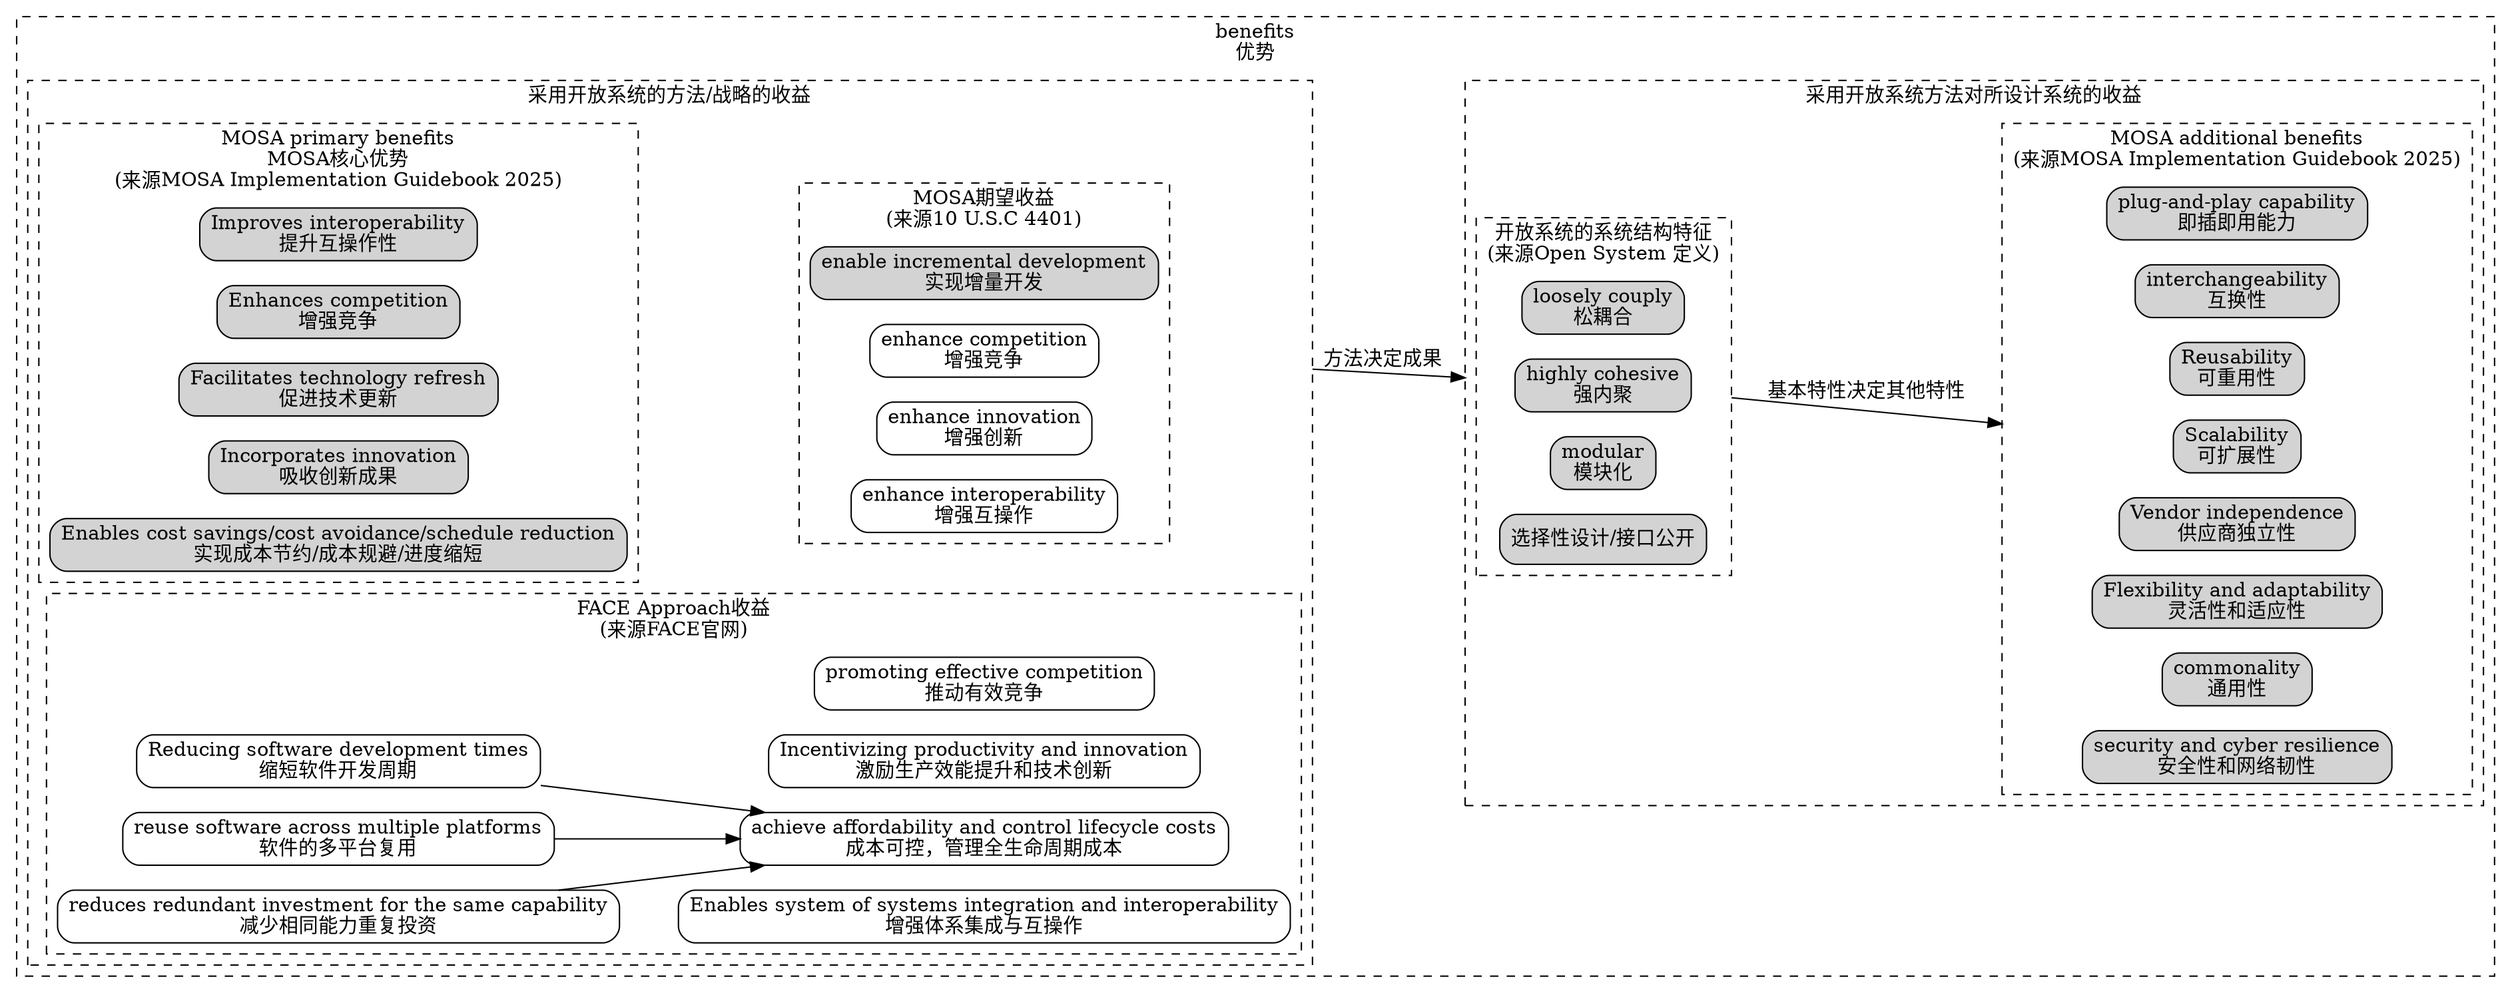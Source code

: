 digraph G {
  graph [rankdir=LR,compound=true];
  node [shape=box, style="rounded,filled"];
subgraph cluster_MOSA_benefits{
	label="benefits\n优势"
	style = dashed;
subgraph cluster_MOSA_benefits1{
	label="采用开放系统的方法/战略的收益"
	style = dashed;
	
	subgraph cluster_MOSA_primary_benefits{
	label="MOSA primary benefits\nMOSA核心优势\n(来源MOSA Implementation Guidebook 2025)"
	style = dashed;
	MOSA_Benefit1[label="Improves interoperability\n提升互操作性"]
	MOSA_Benefit2[label="Enhances competition\n增强竞争"]
	MOSA_Benefit3[label="Facilitates technology refresh\n促进技术更新"]
	MOSA_Benefit4[label="Incorporates innovation\n吸收创新成果"]
	MOSA_Benefit5[label="Enables cost savings/cost avoidance/schedule reduction\n实现成本节约/成本规避/进度缩短"]
	}
subgraph cluster_MOSA_benefits2{
	label="MOSA期望收益\n(来源10 U.S.C 4401)"
	style = dashed;
	MOSA_Benefit14[label="enable incremental development\n实现增量开发"]
	MOSA_Benefit15[label="enhance competition\n增强竞争",color=black,fillcolor=white]
	MOSA_Benefit16[label="enhance innovation\n增强创新",color=black,fillcolor=white]
	MOSA_Benefit17[label="enhance interoperability\n增强互操作",color=black,fillcolor=white]
}
subgraph cluster_FACE_benefits2{
	label="FACE Approach收益\n(来源FACE官网)"
	style = dashed;
	FACE_Benefit0[label="promoting effective competition\n推动有效竞争",color=black,fillcolor=white]
	FACE_Benefit1[label="achieve affordability and control lifecycle costs\n成本可控，管理全生命周期成本",color=black,fillcolor=white]
	FACE_Benefit2[label="Incentivizing productivity and innovation\n激励生产效能提升和技术创新",color=black,fillcolor=white]
	FACE_Benefit3[label="Reducing software development times\n缩短软件开发周期",color=black,fillcolor=white]
	FACE_Benefit4[label="reuse software across multiple platforms\n软件的多平台复用",color=black,fillcolor=white]
	FACE_Benefit5[label="reduces redundant investment for the same capability\n减少相同能力重复投资",color=black,fillcolor=white]
	FACE_Benefit6[label="Enables system of systems integration and interoperability\n增强体系集成与互操作",color=black,fillcolor=white]
	{rank=same;FACE_Benefit1;FACE_Benefit2;FACE_Benefit6;FACE_Benefit0}
	FACE_Benefit3->FACE_Benefit1
	FACE_Benefit4->FACE_Benefit1
	FACE_Benefit5->FACE_Benefit1
}
}
subgraph cluster_MOSA_system_benefits{
	style = dashed;
	label = "采用开放系统方法对所设计系统的收益"
	subgraph cluster_MOSA_additional_benefits{
	label="MOSA additional benefits\n(来源MOSA Implementation Guidebook 2025)"
	style = dashed;
	MOSA_Benefit6[label="plug-and-play capability\n即插即用能力"]
	MOSA_Benefit7[label="interchangeability\n互换性"]
	MOSA_Benefit8[label="Reusability\n可重用性"]
	MOSA_Benefit9[label="Scalability\n可扩展性"]
	MOSA_Benefit10[label="Vendor independence\n供应商独立性"]
	MOSA_Benefit11[label="Flexibility and adaptability\n灵活性和适应性"]
	MOSA_Benefit12[label="commonality\n通用性"]
	MOSA_Benefit13[label="security and cyber resilience\n安全性和网络韧性"]
	}
	subgraph cluster_MOSA_system_benefits1{
	label="开放系统的系统结构特征\n(来源Open System 定义)"
	style = dashed;
	OpenSystem_feature1[label="loosely couply\n松耦合"];
	OpenSystem_feature2[label="highly cohesive\n强内聚"];
	OpenSystem_feature3[label="modular\n模块化"];
	OpenSystem_feature4[label="选择性设计/接口公开"];
	}
	OpenSystem_feature2->MOSA_Benefit9[lhead ="cluster_MOSA_additional_benefits",ltail = "cluster_MOSA_system_benefits1",label="基本特性决定其他特性" ]
}
}
MOSA_Benefit15->OpenSystem_feature2[lhead = "cluster_MOSA_system_benefits",ltail = "cluster_MOSA_benefits1",label="方法决定成果"]
MOSA_Benefit1->MOSA_Benefit14[style=invis]
}
